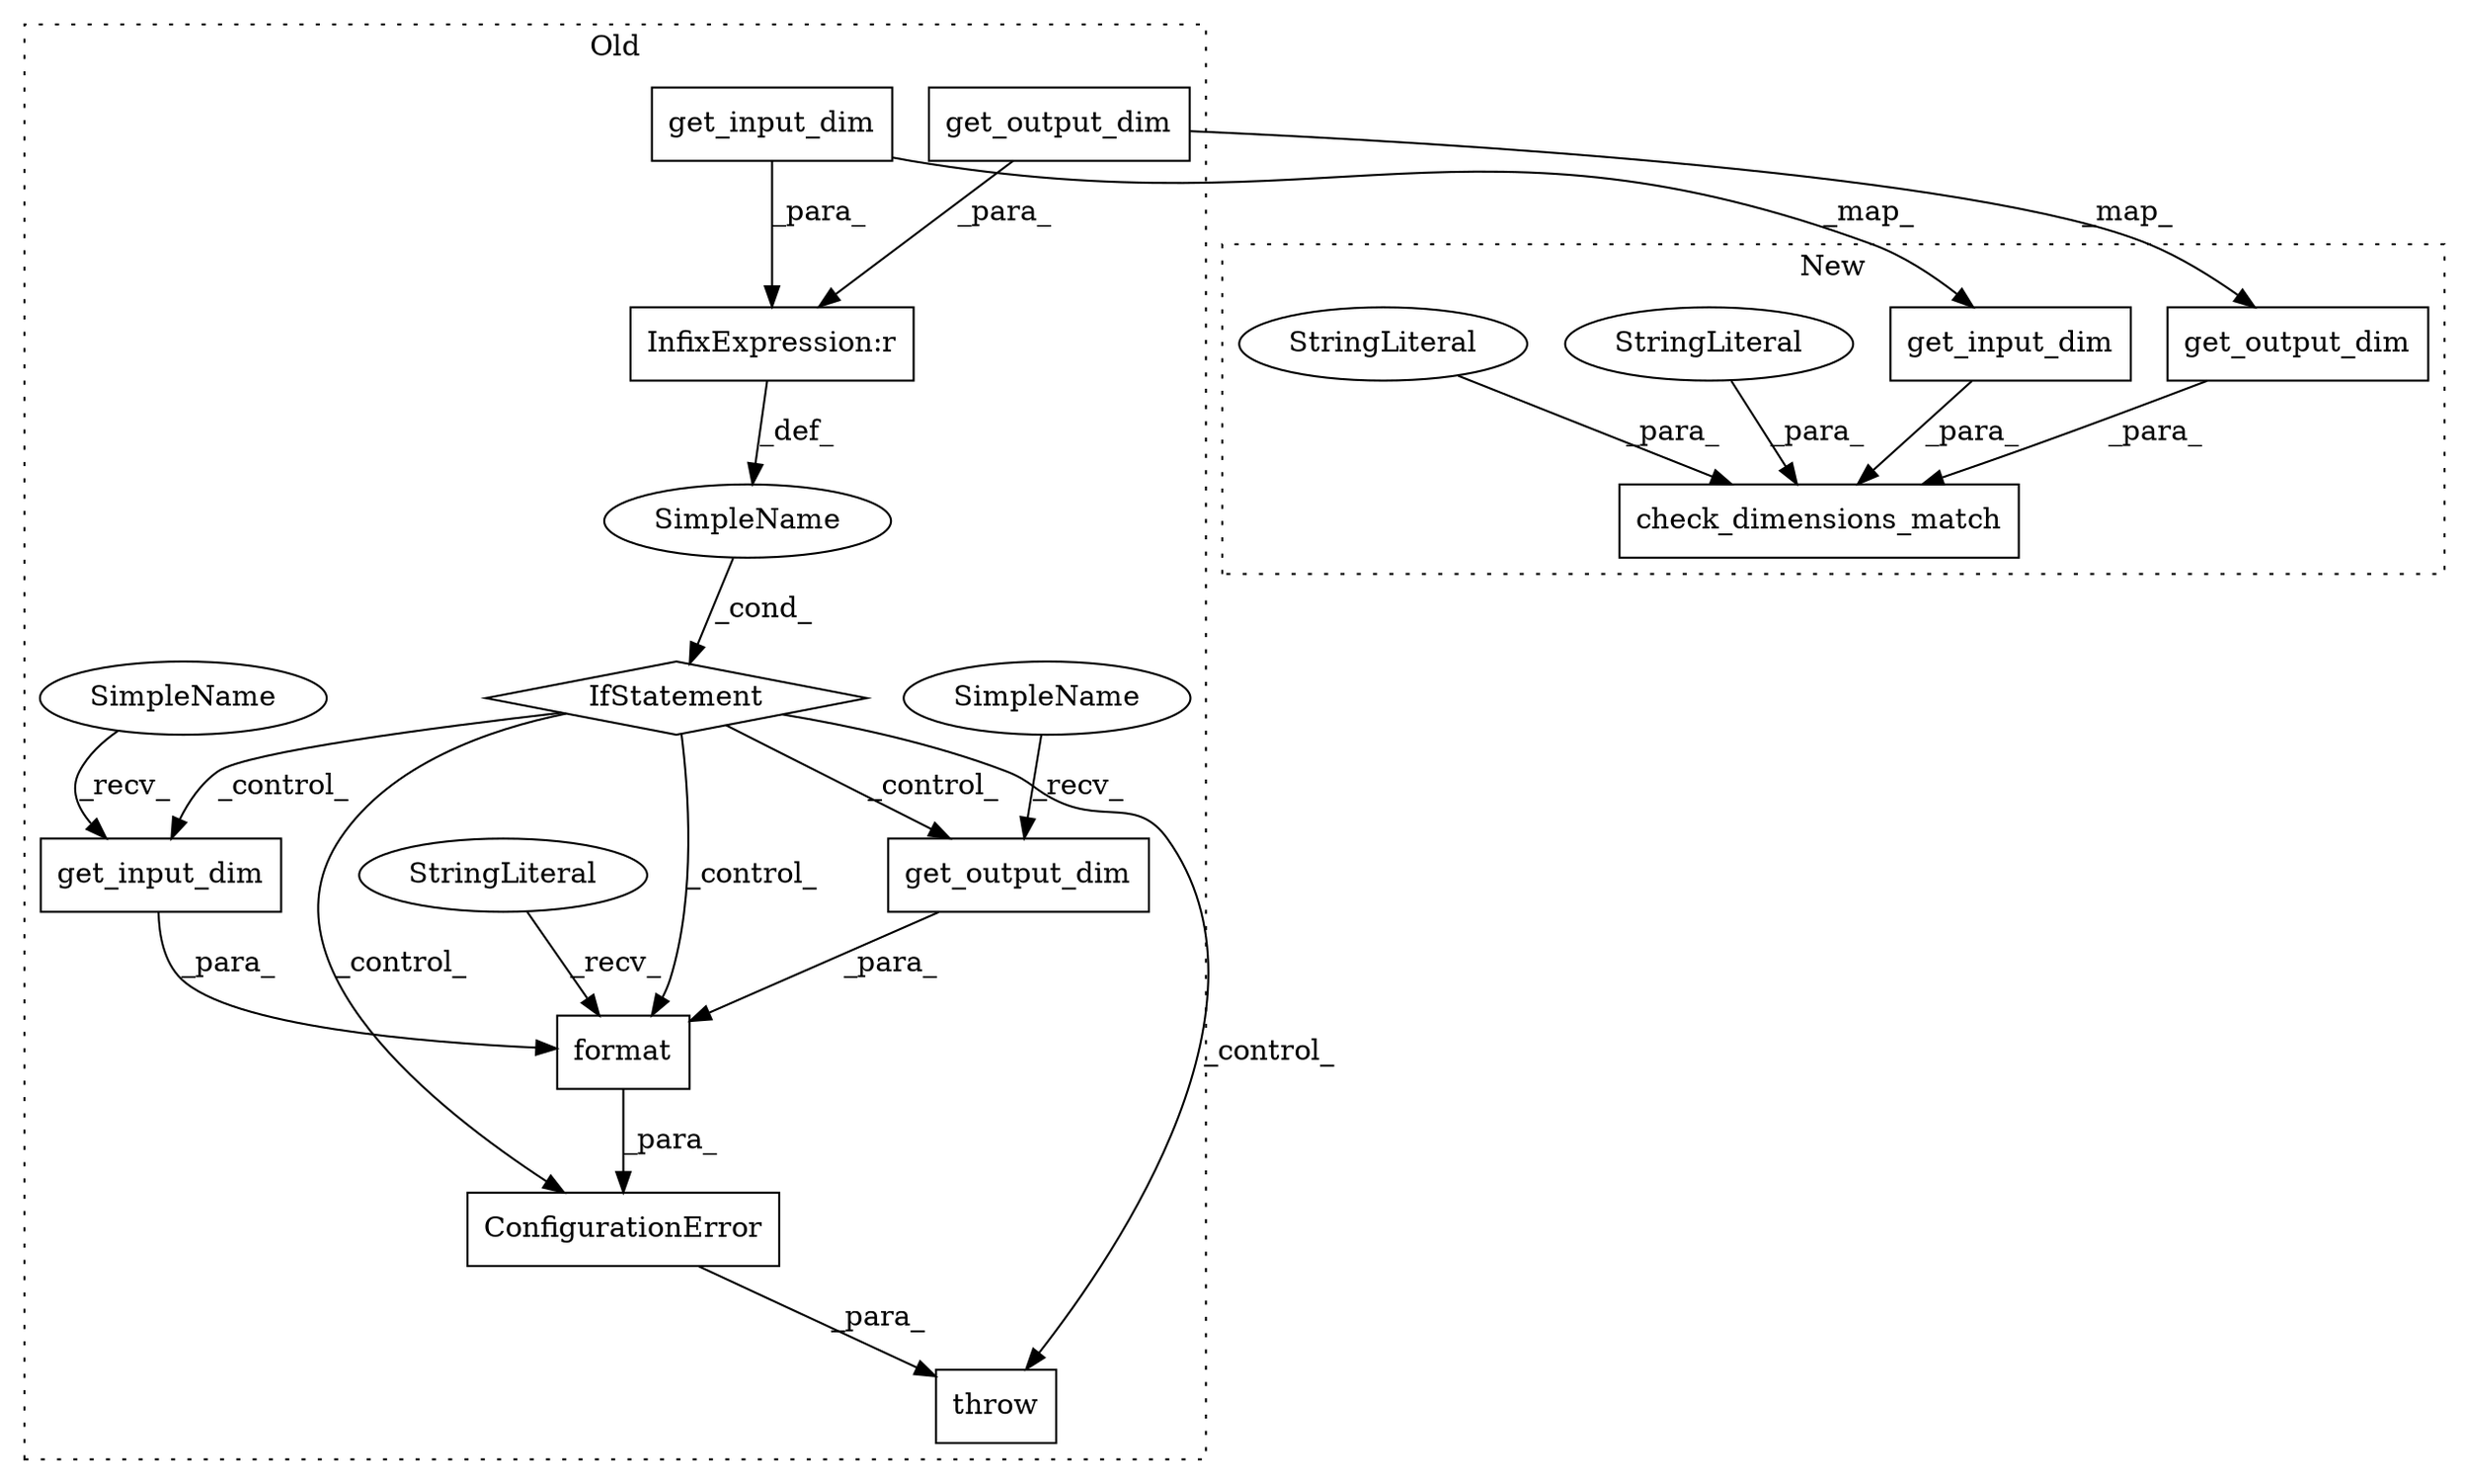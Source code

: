 digraph G {
subgraph cluster0 {
1 [label="get_input_dim" a="32" s="1431" l="15" shape="box"];
3 [label="ConfigurationError" a="32" s="1462,1692" l="19,1" shape="box"];
4 [label="SimpleName" a="42" s="" l="" shape="ellipse"];
5 [label="throw" a="53" s="1456" l="6" shape="box"];
6 [label="InfixExpression:r" a="27" s="1411" l="4" shape="box"];
10 [label="IfStatement" a="25" s="1371,1446" l="4,2" shape="diamond"];
11 [label="format" a="32" s="1616,1691" l="7,1" shape="box"];
12 [label="get_input_dim" a="32" s="1676" l="15" shape="box"];
13 [label="StringLiteral" a="45" s="1481" l="134" shape="ellipse"];
14 [label="get_output_dim" a="32" s="1643" l="16" shape="box"];
15 [label="get_output_dim" a="32" s="1395" l="16" shape="box"];
17 [label="SimpleName" a="42" s="1623" l="19" shape="ellipse"];
18 [label="SimpleName" a="42" s="1660" l="15" shape="ellipse"];
label = "Old";
style="dotted";
}
subgraph cluster1 {
2 [label="get_input_dim" a="32" s="1451" l="15" shape="box"];
7 [label="check_dimensions_match" a="32" s="1375,1513" l="23,1" shape="box"];
8 [label="StringLiteral" a="45" s="1494" l="19" shape="ellipse"];
9 [label="StringLiteral" a="45" s="1467" l="26" shape="ellipse"];
16 [label="get_output_dim" a="32" s="1418" l="16" shape="box"];
label = "New";
style="dotted";
}
1 -> 2 [label="_map_"];
1 -> 6 [label="_para_"];
2 -> 7 [label="_para_"];
3 -> 5 [label="_para_"];
4 -> 10 [label="_cond_"];
6 -> 4 [label="_def_"];
8 -> 7 [label="_para_"];
9 -> 7 [label="_para_"];
10 -> 12 [label="_control_"];
10 -> 14 [label="_control_"];
10 -> 3 [label="_control_"];
10 -> 5 [label="_control_"];
10 -> 11 [label="_control_"];
11 -> 3 [label="_para_"];
12 -> 11 [label="_para_"];
13 -> 11 [label="_recv_"];
14 -> 11 [label="_para_"];
15 -> 16 [label="_map_"];
15 -> 6 [label="_para_"];
16 -> 7 [label="_para_"];
17 -> 14 [label="_recv_"];
18 -> 12 [label="_recv_"];
}